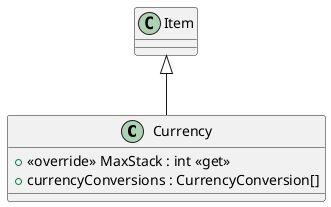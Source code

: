@startuml
class Currency {
    + <<override>> MaxStack : int <<get>>
    + currencyConversions : CurrencyConversion[]
}
Item <|-- Currency
@enduml
